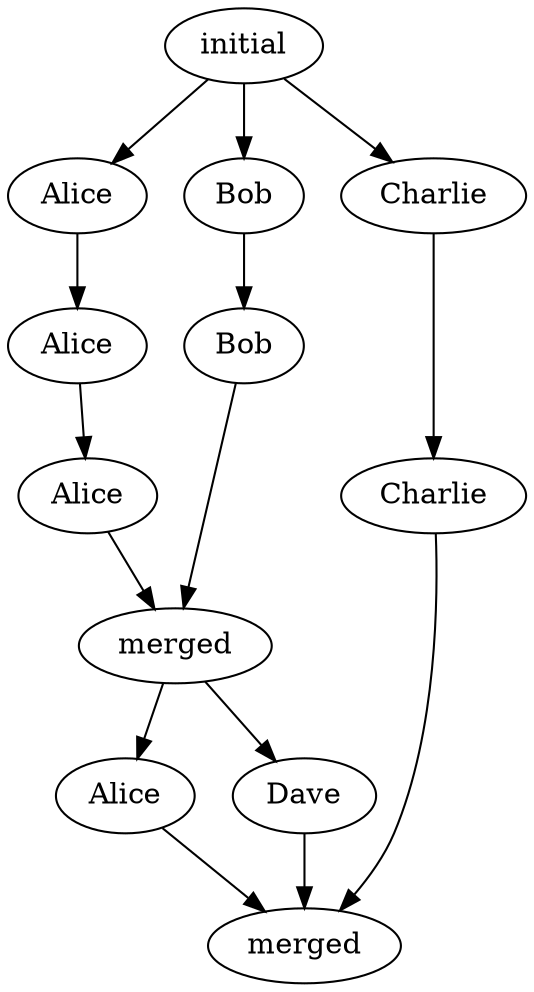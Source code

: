 digraph introduction {
  initial [label="initial"]
  alice_rev0 [label="Alice"]
  alice_rev1 [label="Alice"]
  alice_rev2 [label="Alice"]
  alice_rev3 [label="Alice"]
  bob_rev0 [label="Bob"]
  bob_rev1 [label="Bob"]
  charlie_rev0 [label="Charlie"]
  charlie_rev1 [label="Charlie"]
  dave_rev0 [label="Dave"]
  merged1 [label="merged"]
  merged2 [label="merged"]

  initial -> alice_rev0 -> alice_rev1 -> alice_rev2 -> merged1;
  initial -> bob_rev0 -> bob_rev1 -> merged1;
  merged1 -> alice_rev3 -> merged2
  merged1 -> dave_rev0 -> merged2
  initial -> charlie_rev0 -> charlie_rev1 -> merged2
}
